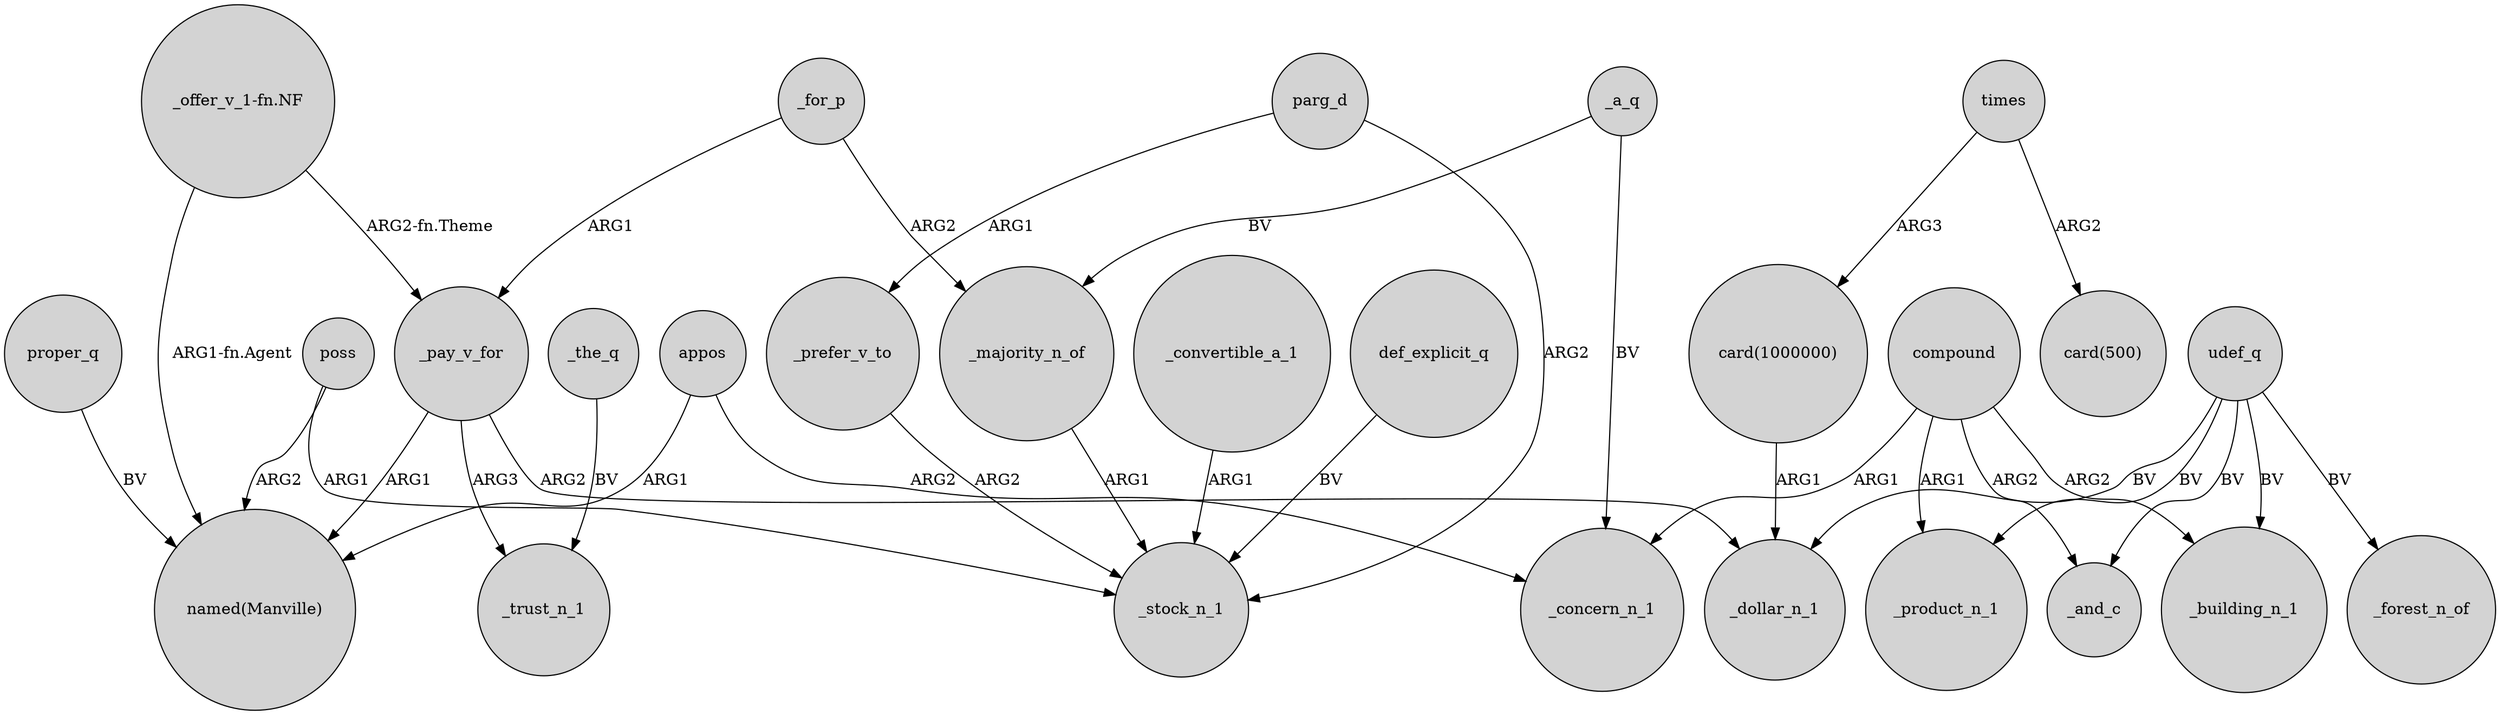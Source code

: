 digraph {
	node [shape=circle style=filled]
	"_offer_v_1-fn.NF" -> "named(Manville)" [label="ARG1-fn.Agent"]
	_a_q -> _concern_n_1 [label=BV]
	compound -> _product_n_1 [label=ARG1]
	"card(1000000)" -> _dollar_n_1 [label=ARG1]
	_majority_n_of -> _stock_n_1 [label=ARG1]
	_convertible_a_1 -> _stock_n_1 [label=ARG1]
	proper_q -> "named(Manville)" [label=BV]
	udef_q -> _building_n_1 [label=BV]
	poss -> "named(Manville)" [label=ARG2]
	_for_p -> _pay_v_for [label=ARG1]
	"_offer_v_1-fn.NF" -> _pay_v_for [label="ARG2-fn.Theme"]
	poss -> _stock_n_1 [label=ARG1]
	udef_q -> _forest_n_of [label=BV]
	_a_q -> _majority_n_of [label=BV]
	def_explicit_q -> _stock_n_1 [label=BV]
	_pay_v_for -> _dollar_n_1 [label=ARG2]
	appos -> _concern_n_1 [label=ARG2]
	appos -> "named(Manville)" [label=ARG1]
	compound -> _and_c [label=ARG2]
	_pay_v_for -> _trust_n_1 [label=ARG3]
	times -> "card(1000000)" [label=ARG3]
	times -> "card(500)" [label=ARG2]
	_the_q -> _trust_n_1 [label=BV]
	parg_d -> _prefer_v_to [label=ARG1]
	udef_q -> _product_n_1 [label=BV]
	_prefer_v_to -> _stock_n_1 [label=ARG2]
	_pay_v_for -> "named(Manville)" [label=ARG1]
	_for_p -> _majority_n_of [label=ARG2]
	udef_q -> _and_c [label=BV]
	compound -> _concern_n_1 [label=ARG1]
	compound -> _building_n_1 [label=ARG2]
	udef_q -> _dollar_n_1 [label=BV]
	parg_d -> _stock_n_1 [label=ARG2]
}
